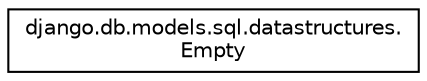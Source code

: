 digraph "Graphical Class Hierarchy"
{
 // LATEX_PDF_SIZE
  edge [fontname="Helvetica",fontsize="10",labelfontname="Helvetica",labelfontsize="10"];
  node [fontname="Helvetica",fontsize="10",shape=record];
  rankdir="LR";
  Node0 [label="django.db.models.sql.datastructures.\lEmpty",height=0.2,width=0.4,color="black", fillcolor="white", style="filled",URL="$d9/deb/classdjango_1_1db_1_1models_1_1sql_1_1datastructures_1_1_empty.html",tooltip=" "];
}
